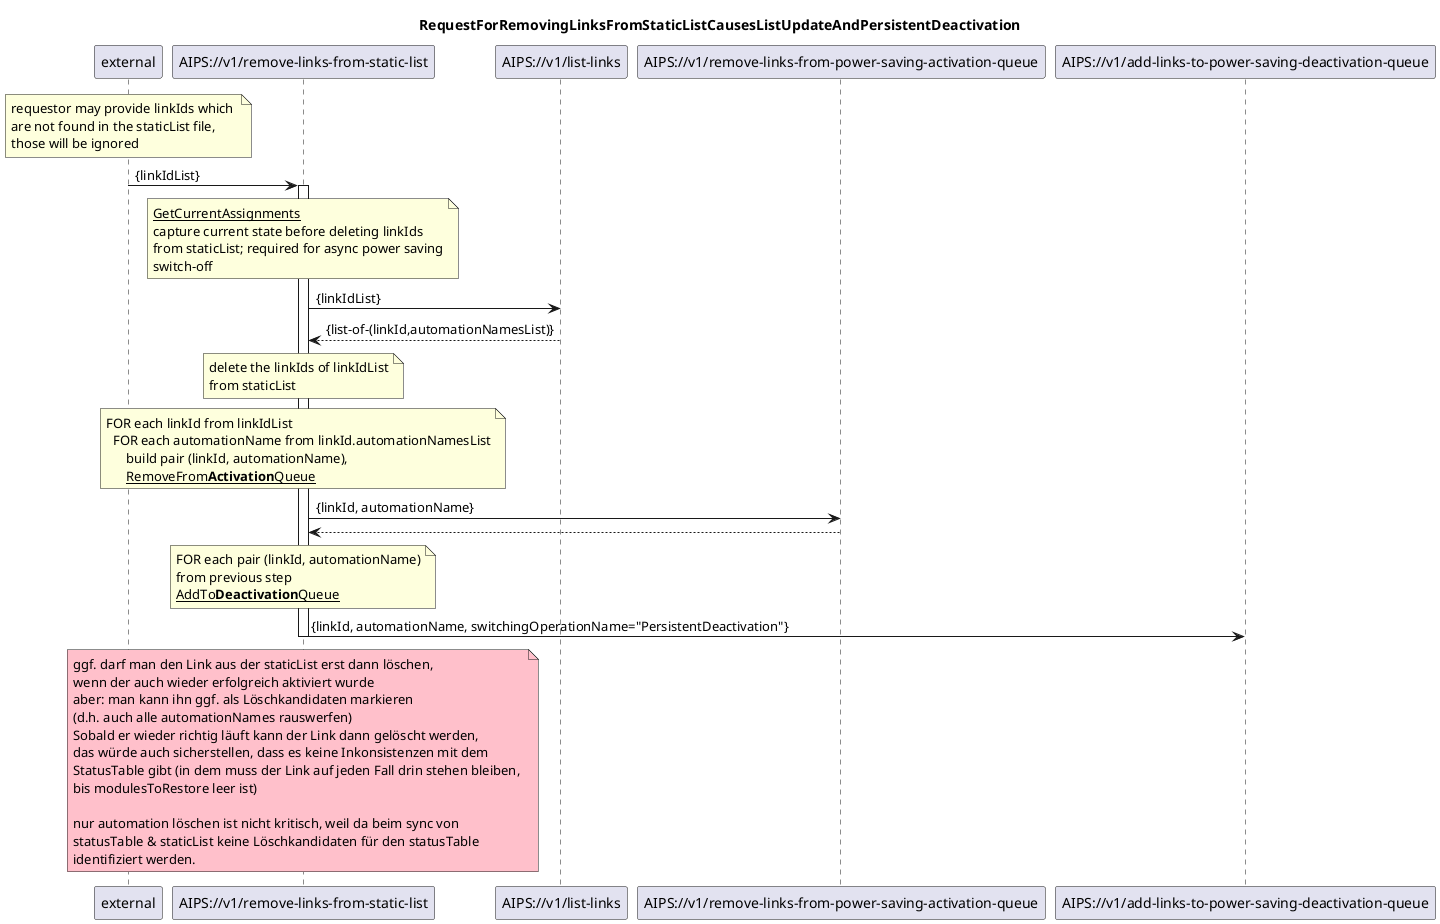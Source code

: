 @startuml 102_removeLinksFromStaticList
skinparam responseMessageBelowArrow true

title
RequestForRemovingLinksFromStaticListCausesListUpdateAndPersistentDeactivation
end title

participant "external" as requestor
participant "AIPS://v1/remove-links-from-static-list" as removeLinks
participant "AIPS://v1/list-links" as listLinks
participant "AIPS://v1/remove-links-from-power-saving-activation-queue" as stopSimpleActivation
participant "AIPS://v1/add-links-to-power-saving-deactivation-queue" as startPersistentDeactivation

note over requestor
  requestor may provide linkIds which 
  are not found in the staticList file,
  those will be ignored
end note

requestor -> removeLinks: {linkIdList}
activate removeLinks

'get current assignments from staticList
note over removeLinks
  <u>GetCurrentAssignments</u>
  capture current state before deleting linkIds
  from staticList; required for async power saving
  switch-off
end note
removeLinks -> listLinks: {linkIdList}
listLinks --> removeLinks: {list-of-(linkId,automationNamesList)}

'update staticList by deleting the linkIdList links
note over removeLinks
  delete the linkIds of linkIdList
  from staticList
end note

'stop ongoing/planned power saving
note over removeLinks
  FOR each linkId from linkIdList
    FOR each automationName from linkId.automationNamesList
        build pair (linkId, automationName),
        <u>RemoveFrom<b>Activation</b>Queue</u>
end note
removeLinks -> stopSimpleActivation: {linkId, automationName}
stopSimpleActivation --> removeLinks

'initiate persistentDeactivation to turn power saving off
note over removeLinks
  FOR each pair (linkId, automationName)
  from previous step
  <u>AddTo<b>Deactivation</b>Queue</u>
end note
removeLinks -> startPersistentDeactivation: {linkId, automationName, switchingOperationName="PersistentDeactivation"}


note over removeLinks #pink
  ggf. darf man den Link aus der staticList erst dann löschen,
  wenn der auch wieder erfolgreich aktiviert wurde
  aber: man kann ihn ggf. als Löschkandidaten markieren
  (d.h. auch alle automationNames rauswerfen)
  Sobald er wieder richtig läuft kann der Link dann gelöscht werden, 
  das würde auch sicherstellen, dass es keine Inkonsistenzen mit dem 
  StatusTable gibt (in dem muss der Link auf jeden Fall drin stehen bleiben, 
  bis modulesToRestore leer ist)

  nur automation löschen ist nicht kritisch, weil da beim sync von
  statusTable & staticList keine Löschkandidaten für den statusTable
  identifiziert werden.
end note

deactivate removeLinks

@enduml